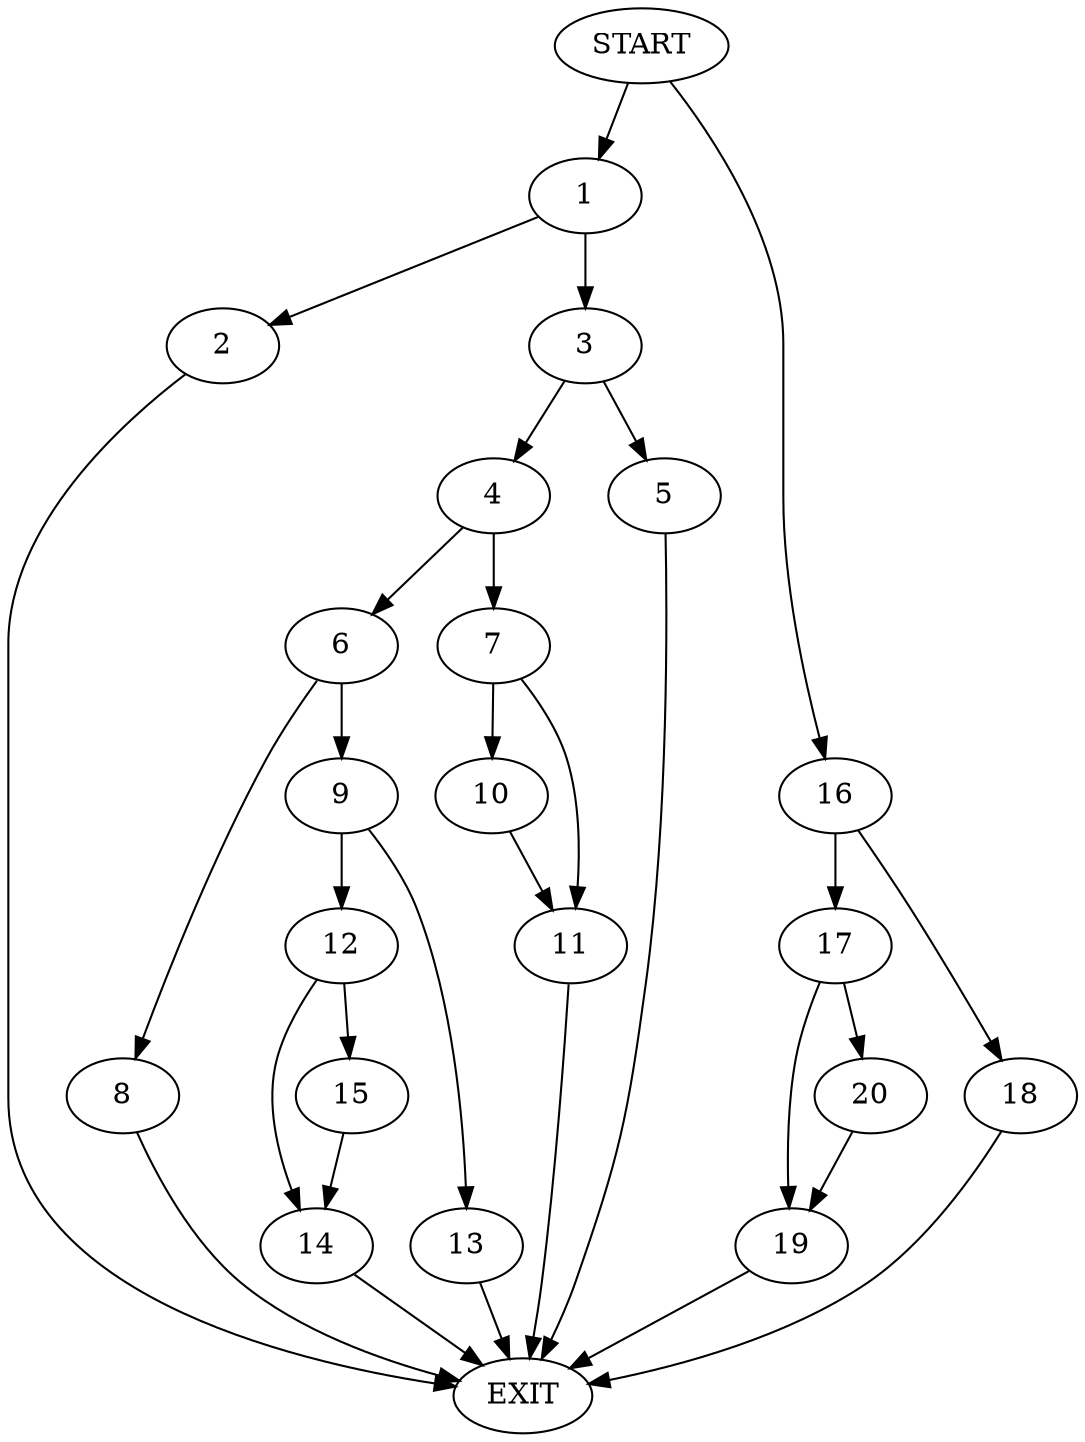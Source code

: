 digraph {
0 [label="START"]
21 [label="EXIT"]
0 -> 1
1 -> 2
1 -> 3
3 -> 4
3 -> 5
2 -> 21
4 -> 6
4 -> 7
5 -> 21
6 -> 8
6 -> 9
7 -> 10
7 -> 11
9 -> 12
9 -> 13
8 -> 21
12 -> 14
12 -> 15
13 -> 21
14 -> 21
15 -> 14
0 -> 16
16 -> 17
16 -> 18
17 -> 19
17 -> 20
18 -> 21
20 -> 19
19 -> 21
10 -> 11
11 -> 21
}
